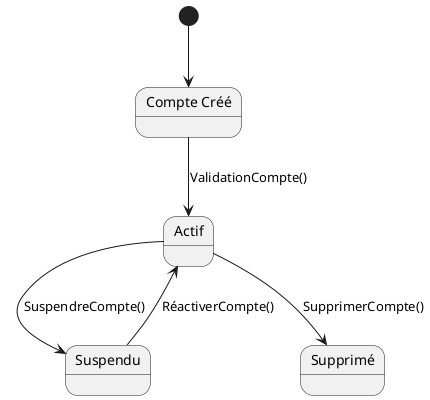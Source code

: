 @startuml
state "Compte Créé" as compteCree
state "Actif" as actif
state "Suspendu" as suspendu
state "Supprimé" as supprime

[*] --> compteCree
compteCree --> actif : ValidationCompte()
actif --> suspendu : SuspendreCompte()
suspendu --> actif : RéactiverCompte()
actif --> supprime : SupprimerCompte()

@endumls
